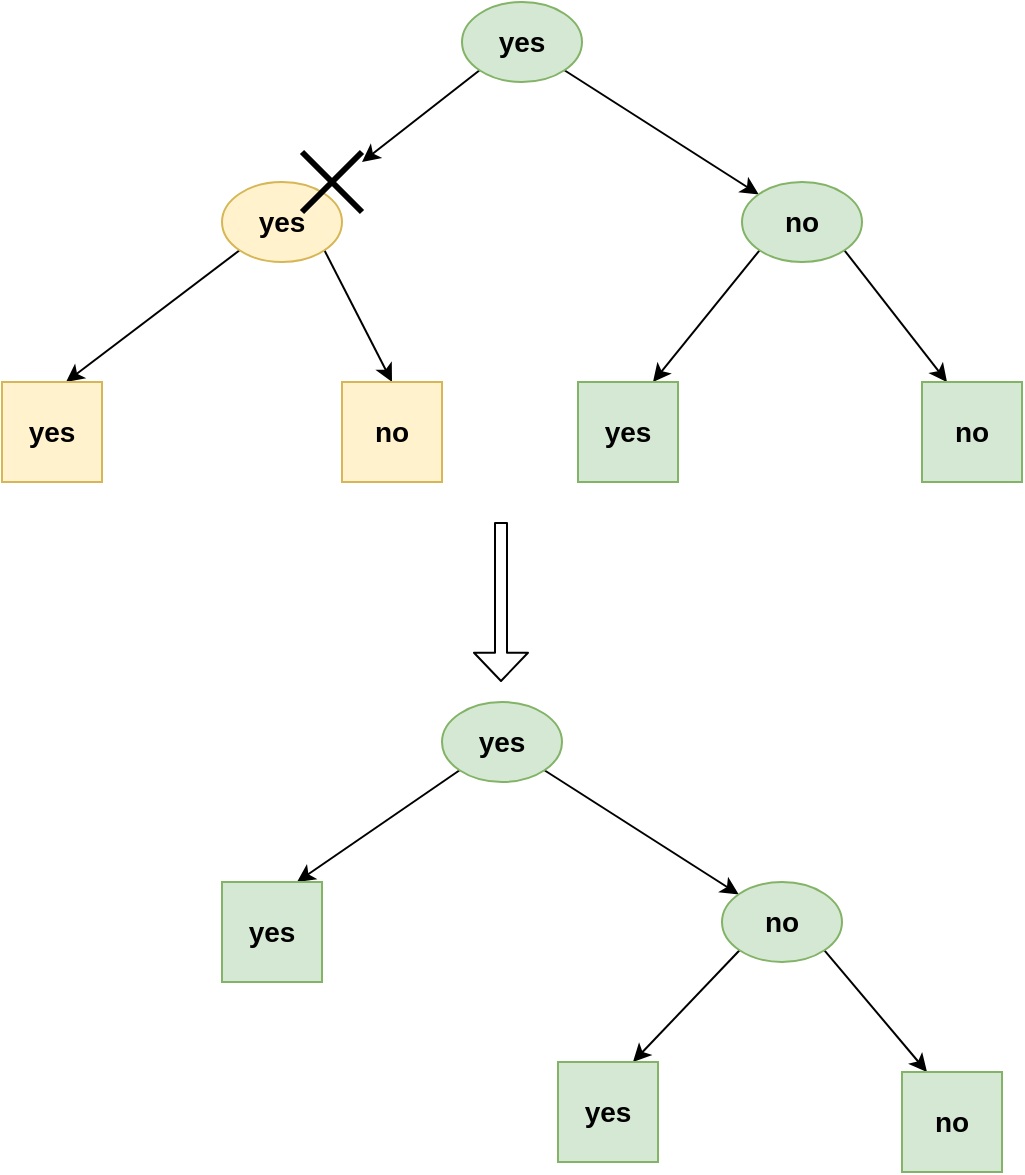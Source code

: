 <mxfile version="11.0.2" type="github"><diagram id="-AtElD_Ali8zJIBGbZuw" name="Page-1"><mxGraphModel dx="942" dy="535" grid="1" gridSize="10" guides="1" tooltips="1" connect="1" arrows="1" fold="1" page="1" pageScale="1" pageWidth="827" pageHeight="1169" math="0" shadow="0"><root><mxCell id="0"/><mxCell id="1" parent="0"/><mxCell id="akghiJkBinMhQAOxw86W-13" style="edgeStyle=none;rounded=0;orthogonalLoop=1;jettySize=auto;html=1;exitX=1;exitY=1;exitDx=0;exitDy=0;fontSize=14;" edge="1" parent="1" source="akghiJkBinMhQAOxw86W-1" target="akghiJkBinMhQAOxw86W-5"><mxGeometry relative="1" as="geometry"/></mxCell><mxCell id="akghiJkBinMhQAOxw86W-14" style="edgeStyle=none;rounded=0;orthogonalLoop=1;jettySize=auto;html=1;exitX=0;exitY=1;exitDx=0;exitDy=0;fontSize=14;" edge="1" parent="1" source="akghiJkBinMhQAOxw86W-1"><mxGeometry relative="1" as="geometry"><mxPoint x="280" y="100" as="targetPoint"/></mxGeometry></mxCell><mxCell id="akghiJkBinMhQAOxw86W-1" value="yes" style="ellipse;whiteSpace=wrap;html=1;fontSize=14;fontStyle=1;fillColor=#d5e8d4;strokeColor=#82b366;" vertex="1" parent="1"><mxGeometry x="330" y="20" width="60" height="40" as="geometry"/></mxCell><mxCell id="akghiJkBinMhQAOxw86W-18" style="edgeStyle=none;rounded=0;orthogonalLoop=1;jettySize=auto;html=1;exitX=0;exitY=1;exitDx=0;exitDy=0;entryX=0.75;entryY=0;entryDx=0;entryDy=0;fontSize=14;" edge="1" parent="1" source="akghiJkBinMhQAOxw86W-5" target="akghiJkBinMhQAOxw86W-7"><mxGeometry relative="1" as="geometry"/></mxCell><mxCell id="akghiJkBinMhQAOxw86W-19" style="edgeStyle=none;rounded=0;orthogonalLoop=1;jettySize=auto;html=1;exitX=1;exitY=1;exitDx=0;exitDy=0;entryX=0.25;entryY=0;entryDx=0;entryDy=0;fontSize=14;" edge="1" parent="1" source="akghiJkBinMhQAOxw86W-5" target="akghiJkBinMhQAOxw86W-8"><mxGeometry relative="1" as="geometry"/></mxCell><mxCell id="akghiJkBinMhQAOxw86W-5" value="no" style="ellipse;whiteSpace=wrap;html=1;fontSize=14;fontStyle=1;fillColor=#d5e8d4;strokeColor=#82b366;" vertex="1" parent="1"><mxGeometry x="470" y="110" width="60" height="40" as="geometry"/></mxCell><mxCell id="akghiJkBinMhQAOxw86W-7" value="yes" style="whiteSpace=wrap;html=1;aspect=fixed;fontSize=14;fontStyle=1;fillColor=#d5e8d4;strokeColor=#82b366;" vertex="1" parent="1"><mxGeometry x="388" y="210" width="50" height="50" as="geometry"/></mxCell><mxCell id="akghiJkBinMhQAOxw86W-8" value="no" style="whiteSpace=wrap;html=1;aspect=fixed;fontSize=14;fontStyle=1;fillColor=#d5e8d4;strokeColor=#82b366;" vertex="1" parent="1"><mxGeometry x="560" y="210" width="50" height="50" as="geometry"/></mxCell><mxCell id="akghiJkBinMhQAOxw86W-15" style="rounded=0;orthogonalLoop=1;jettySize=auto;html=1;exitX=0;exitY=1;exitDx=0;exitDy=0;entryX=0.64;entryY=0;entryDx=0;entryDy=0;entryPerimeter=0;fontSize=14;" edge="1" parent="1" source="akghiJkBinMhQAOxw86W-9" target="akghiJkBinMhQAOxw86W-10"><mxGeometry relative="1" as="geometry"/></mxCell><mxCell id="akghiJkBinMhQAOxw86W-17" style="edgeStyle=none;rounded=0;orthogonalLoop=1;jettySize=auto;html=1;exitX=1;exitY=1;exitDx=0;exitDy=0;entryX=0.5;entryY=0;entryDx=0;entryDy=0;fontSize=14;" edge="1" parent="1" source="akghiJkBinMhQAOxw86W-9" target="akghiJkBinMhQAOxw86W-11"><mxGeometry relative="1" as="geometry"/></mxCell><mxCell id="akghiJkBinMhQAOxw86W-9" value="yes" style="ellipse;whiteSpace=wrap;html=1;fontSize=14;fontStyle=1;fillColor=#fff2cc;strokeColor=#d6b656;" vertex="1" parent="1"><mxGeometry x="210" y="110" width="60" height="40" as="geometry"/></mxCell><mxCell id="akghiJkBinMhQAOxw86W-10" value="yes" style="whiteSpace=wrap;html=1;aspect=fixed;fontSize=14;fontStyle=1;fillColor=#fff2cc;strokeColor=#d6b656;" vertex="1" parent="1"><mxGeometry x="100" y="210" width="50" height="50" as="geometry"/></mxCell><mxCell id="akghiJkBinMhQAOxw86W-11" value="no" style="whiteSpace=wrap;html=1;aspect=fixed;fontSize=14;fontStyle=1;fillColor=#fff2cc;strokeColor=#d6b656;" vertex="1" parent="1"><mxGeometry x="270" y="210" width="50" height="50" as="geometry"/></mxCell><mxCell id="akghiJkBinMhQAOxw86W-20" value="" style="shape=umlDestroy;whiteSpace=wrap;html=1;strokeWidth=3;fontSize=14;" vertex="1" parent="1"><mxGeometry x="250" y="95" width="30" height="30" as="geometry"/></mxCell><mxCell id="akghiJkBinMhQAOxw86W-21" style="edgeStyle=none;rounded=0;orthogonalLoop=1;jettySize=auto;html=1;exitX=1;exitY=1;exitDx=0;exitDy=0;fontSize=14;" edge="1" parent="1" source="akghiJkBinMhQAOxw86W-23" target="akghiJkBinMhQAOxw86W-26"><mxGeometry relative="1" as="geometry"/></mxCell><mxCell id="akghiJkBinMhQAOxw86W-22" style="edgeStyle=none;rounded=0;orthogonalLoop=1;jettySize=auto;html=1;exitX=0;exitY=1;exitDx=0;exitDy=0;fontSize=14;entryX=0.75;entryY=0;entryDx=0;entryDy=0;" edge="1" parent="1" source="akghiJkBinMhQAOxw86W-23" target="akghiJkBinMhQAOxw86W-35"><mxGeometry relative="1" as="geometry"><mxPoint x="270" y="450" as="targetPoint"/></mxGeometry></mxCell><mxCell id="akghiJkBinMhQAOxw86W-23" value="yes" style="ellipse;whiteSpace=wrap;html=1;fontSize=14;fontStyle=1;fillColor=#d5e8d4;strokeColor=#82b366;" vertex="1" parent="1"><mxGeometry x="320" y="370" width="60" height="40" as="geometry"/></mxCell><mxCell id="akghiJkBinMhQAOxw86W-24" style="edgeStyle=none;rounded=0;orthogonalLoop=1;jettySize=auto;html=1;exitX=0;exitY=1;exitDx=0;exitDy=0;entryX=0.75;entryY=0;entryDx=0;entryDy=0;fontSize=14;" edge="1" parent="1" source="akghiJkBinMhQAOxw86W-26" target="akghiJkBinMhQAOxw86W-27"><mxGeometry relative="1" as="geometry"/></mxCell><mxCell id="akghiJkBinMhQAOxw86W-25" style="edgeStyle=none;rounded=0;orthogonalLoop=1;jettySize=auto;html=1;exitX=1;exitY=1;exitDx=0;exitDy=0;entryX=0.25;entryY=0;entryDx=0;entryDy=0;fontSize=14;" edge="1" parent="1" source="akghiJkBinMhQAOxw86W-26" target="akghiJkBinMhQAOxw86W-28"><mxGeometry relative="1" as="geometry"/></mxCell><mxCell id="akghiJkBinMhQAOxw86W-26" value="no" style="ellipse;whiteSpace=wrap;html=1;fontSize=14;fontStyle=1;fillColor=#d5e8d4;strokeColor=#82b366;" vertex="1" parent="1"><mxGeometry x="460" y="460" width="60" height="40" as="geometry"/></mxCell><mxCell id="akghiJkBinMhQAOxw86W-27" value="yes" style="whiteSpace=wrap;html=1;aspect=fixed;fontSize=14;fontStyle=1;fillColor=#d5e8d4;strokeColor=#82b366;" vertex="1" parent="1"><mxGeometry x="378" y="550" width="50" height="50" as="geometry"/></mxCell><mxCell id="akghiJkBinMhQAOxw86W-28" value="no" style="whiteSpace=wrap;html=1;aspect=fixed;fontSize=14;fontStyle=1;fillColor=#d5e8d4;strokeColor=#82b366;" vertex="1" parent="1"><mxGeometry x="550" y="555" width="50" height="50" as="geometry"/></mxCell><mxCell id="akghiJkBinMhQAOxw86W-29" style="rounded=0;orthogonalLoop=1;jettySize=auto;html=1;exitX=0;exitY=1;exitDx=0;exitDy=0;entryX=0.64;entryY=0;entryDx=0;entryDy=0;entryPerimeter=0;fontSize=14;" edge="1" parent="1" source="akghiJkBinMhQAOxw86W-31"><mxGeometry relative="1" as="geometry"><mxPoint x="122" y="580" as="targetPoint"/></mxGeometry></mxCell><mxCell id="akghiJkBinMhQAOxw86W-30" style="edgeStyle=none;rounded=0;orthogonalLoop=1;jettySize=auto;html=1;exitX=1;exitY=1;exitDx=0;exitDy=0;entryX=0.5;entryY=0;entryDx=0;entryDy=0;fontSize=14;" edge="1" parent="1" source="akghiJkBinMhQAOxw86W-31"><mxGeometry relative="1" as="geometry"><mxPoint x="285" y="580" as="targetPoint"/></mxGeometry></mxCell><mxCell id="akghiJkBinMhQAOxw86W-35" value="yes" style="whiteSpace=wrap;html=1;aspect=fixed;fontSize=14;fontStyle=1;fillColor=#d5e8d4;strokeColor=#82b366;" vertex="1" parent="1"><mxGeometry x="210" y="460" width="50" height="50" as="geometry"/></mxCell><mxCell id="akghiJkBinMhQAOxw86W-36" value="" style="shape=flexArrow;endArrow=classic;html=1;fontSize=14;width=6;endSize=4.38;" edge="1" parent="1"><mxGeometry width="50" height="50" relative="1" as="geometry"><mxPoint x="349.5" y="280" as="sourcePoint"/><mxPoint x="349.5" y="360" as="targetPoint"/></mxGeometry></mxCell></root></mxGraphModel></diagram></mxfile>